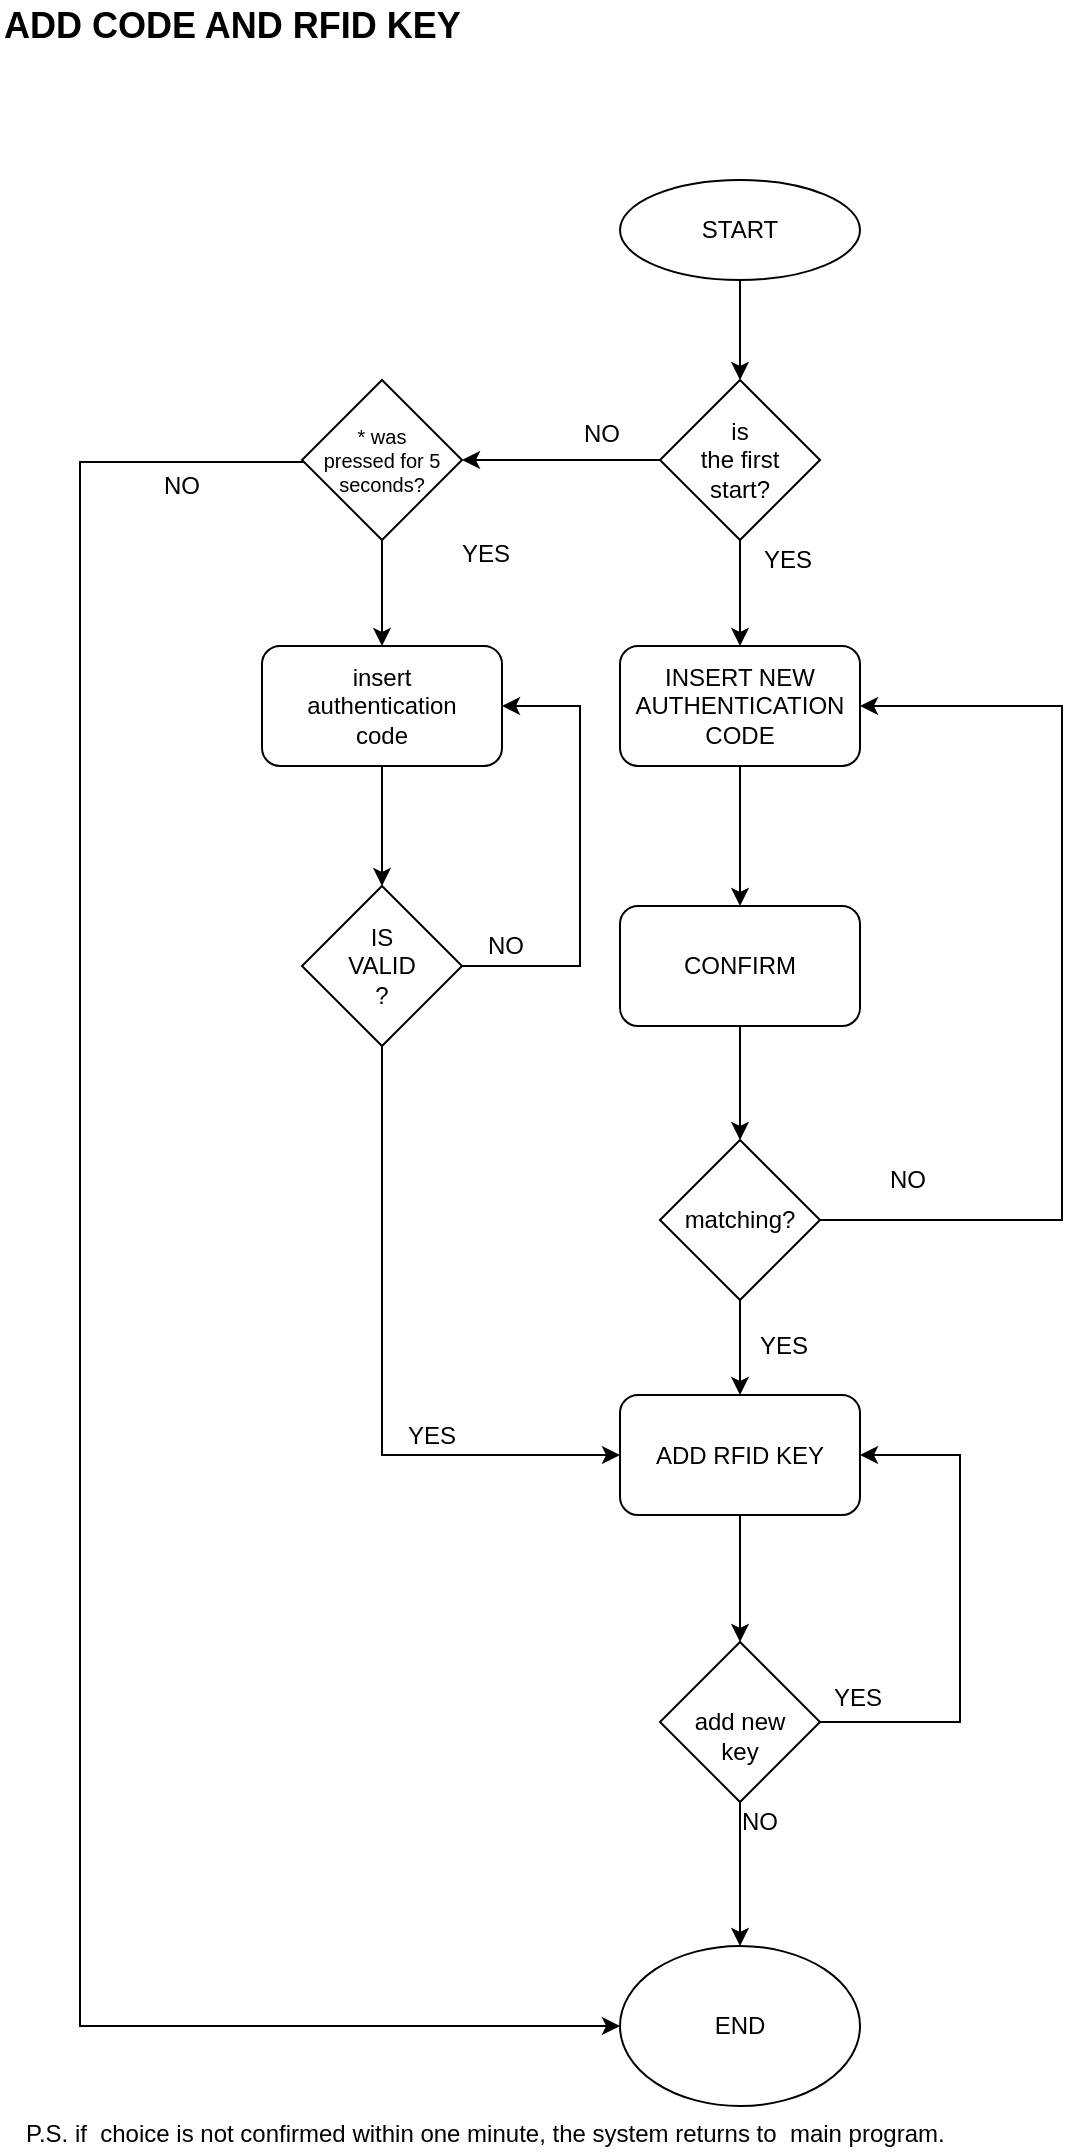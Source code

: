 <mxfile version="11.1.2" type="github"><diagram id="GzJ5kb_HZyxEJcBnKKYt" name="Page-1"><mxGraphModel dx="1422" dy="743" grid="1" gridSize="10" guides="1" tooltips="1" connect="1" arrows="1" fold="1" page="1" pageScale="1" pageWidth="827" pageHeight="1169" math="0" shadow="0"><root><mxCell id="0"/><mxCell id="1" parent="0"/><mxCell id="JQCsbGnRsWV4-WamZks8-3" style="edgeStyle=orthogonalEdgeStyle;rounded=0;orthogonalLoop=1;jettySize=auto;html=1;entryX=0.5;entryY=0;entryDx=0;entryDy=0;" parent="1" source="JQCsbGnRsWV4-WamZks8-1" target="JQCsbGnRsWV4-WamZks8-2" edge="1"><mxGeometry relative="1" as="geometry"/></mxCell><mxCell id="JQCsbGnRsWV4-WamZks8-1" value="START" style="ellipse;whiteSpace=wrap;html=1;" parent="1" vertex="1"><mxGeometry x="390" y="147" width="120" height="50" as="geometry"/></mxCell><mxCell id="JQCsbGnRsWV4-WamZks8-8" style="edgeStyle=orthogonalEdgeStyle;rounded=0;orthogonalLoop=1;jettySize=auto;html=1;exitX=0.5;exitY=1;exitDx=0;exitDy=0;entryX=0.5;entryY=0;entryDx=0;entryDy=0;" parent="1" source="JQCsbGnRsWV4-WamZks8-2" target="JQCsbGnRsWV4-WamZks8-7" edge="1"><mxGeometry relative="1" as="geometry"><mxPoint x="450" y="357" as="targetPoint"/></mxGeometry></mxCell><mxCell id="ACOr25gVCpzw2QxYrwrL-16" style="edgeStyle=orthogonalEdgeStyle;rounded=0;orthogonalLoop=1;jettySize=auto;html=1;entryX=1;entryY=0.5;entryDx=0;entryDy=0;" parent="1" source="JQCsbGnRsWV4-WamZks8-2" target="ACOr25gVCpzw2QxYrwrL-15" edge="1"><mxGeometry relative="1" as="geometry"/></mxCell><mxCell id="JQCsbGnRsWV4-WamZks8-2" value="&lt;div&gt;is &lt;br&gt;&lt;/div&gt;&lt;div&gt;the first &lt;br&gt;&lt;/div&gt;&lt;div&gt;start?&lt;/div&gt;" style="rhombus;whiteSpace=wrap;html=1;" parent="1" vertex="1"><mxGeometry x="410" y="247" width="80" height="80" as="geometry"/></mxCell><mxCell id="JQCsbGnRsWV4-WamZks8-6" value="NO" style="text;html=1;resizable=0;points=[];autosize=1;align=left;verticalAlign=top;spacingTop=-4;" parent="1" vertex="1"><mxGeometry x="370" y="264" width="30" height="20" as="geometry"/></mxCell><mxCell id="JQCsbGnRsWV4-WamZks8-11" style="edgeStyle=orthogonalEdgeStyle;rounded=0;orthogonalLoop=1;jettySize=auto;html=1;entryX=0.5;entryY=0;entryDx=0;entryDy=0;" parent="1" source="JQCsbGnRsWV4-WamZks8-7" target="ACOr25gVCpzw2QxYrwrL-12" edge="1"><mxGeometry relative="1" as="geometry"><mxPoint x="450" y="470" as="targetPoint"/></mxGeometry></mxCell><mxCell id="JQCsbGnRsWV4-WamZks8-7" value="&lt;div&gt;INSERT NEW&lt;/div&gt;&lt;div&gt;AUTHENTICATION&lt;/div&gt;&lt;div&gt;CODE&lt;/div&gt;" style="rounded=1;whiteSpace=wrap;html=1;" parent="1" vertex="1"><mxGeometry x="390" y="380" width="120" height="60" as="geometry"/></mxCell><mxCell id="JQCsbGnRsWV4-WamZks8-9" value="YES" style="text;html=1;resizable=0;points=[];autosize=1;align=left;verticalAlign=top;spacingTop=-4;" parent="1" vertex="1"><mxGeometry x="460" y="327" width="40" height="20" as="geometry"/></mxCell><mxCell id="ACOr25gVCpzw2QxYrwrL-34" style="edgeStyle=orthogonalEdgeStyle;rounded=0;orthogonalLoop=1;jettySize=auto;html=1;exitX=1;exitY=0.5;exitDx=0;exitDy=0;entryX=1;entryY=0.5;entryDx=0;entryDy=0;" parent="1" source="JQCsbGnRsWV4-WamZks8-10" target="ACOr25gVCpzw2QxYrwrL-22" edge="1"><mxGeometry relative="1" as="geometry"><Array as="points"><mxPoint x="370" y="540"/><mxPoint x="370" y="410"/></Array></mxGeometry></mxCell><mxCell id="ACOr25gVCpzw2QxYrwrL-39" style="edgeStyle=orthogonalEdgeStyle;rounded=0;orthogonalLoop=1;jettySize=auto;html=1;entryX=0;entryY=0.5;entryDx=0;entryDy=0;" parent="1" source="JQCsbGnRsWV4-WamZks8-10" target="ACOr25gVCpzw2QxYrwrL-3" edge="1"><mxGeometry relative="1" as="geometry"><Array as="points"><mxPoint x="271" y="785"/></Array></mxGeometry></mxCell><mxCell id="JQCsbGnRsWV4-WamZks8-10" value="&lt;div&gt;IS &lt;br&gt;&lt;/div&gt;&lt;div&gt;VALID&lt;br&gt;&lt;/div&gt;?" style="rhombus;whiteSpace=wrap;html=1;" parent="1" vertex="1"><mxGeometry x="231" y="500" width="80" height="80" as="geometry"/></mxCell><mxCell id="JQCsbGnRsWV4-WamZks8-13" value="NO" style="text;html=1;resizable=0;points=[];autosize=1;align=left;verticalAlign=top;spacingTop=-4;" parent="1" vertex="1"><mxGeometry x="322" y="520" width="30" height="20" as="geometry"/></mxCell><mxCell id="ACOr25gVCpzw2QxYrwrL-36" style="edgeStyle=orthogonalEdgeStyle;rounded=0;orthogonalLoop=1;jettySize=auto;html=1;entryX=0.5;entryY=0;entryDx=0;entryDy=0;" parent="1" source="ACOr25gVCpzw2QxYrwrL-3" target="ACOr25gVCpzw2QxYrwrL-35" edge="1"><mxGeometry relative="1" as="geometry"/></mxCell><mxCell id="ACOr25gVCpzw2QxYrwrL-3" value="ADD RFID KEY" style="rounded=1;whiteSpace=wrap;html=1;" parent="1" vertex="1"><mxGeometry x="390" y="754.5" width="120" height="60" as="geometry"/></mxCell><mxCell id="ACOr25gVCpzw2QxYrwrL-44" style="edgeStyle=orthogonalEdgeStyle;rounded=0;orthogonalLoop=1;jettySize=auto;html=1;exitX=0.5;exitY=1;exitDx=0;exitDy=0;entryX=0.5;entryY=0;entryDx=0;entryDy=0;" parent="1" source="ACOr25gVCpzw2QxYrwrL-12" target="ACOr25gVCpzw2QxYrwrL-43" edge="1"><mxGeometry relative="1" as="geometry"/></mxCell><mxCell id="ACOr25gVCpzw2QxYrwrL-12" value="CONFIRM" style="rounded=1;whiteSpace=wrap;html=1;" parent="1" vertex="1"><mxGeometry x="390" y="510" width="120" height="60" as="geometry"/></mxCell><mxCell id="ACOr25gVCpzw2QxYrwrL-17" style="edgeStyle=orthogonalEdgeStyle;rounded=0;orthogonalLoop=1;jettySize=auto;html=1;entryX=0;entryY=0.5;entryDx=0;entryDy=0;" parent="1" source="ACOr25gVCpzw2QxYrwrL-15" target="ufUKAyT2OznpqBrO6CIl-1" edge="1"><mxGeometry relative="1" as="geometry"><mxPoint x="120.429" y="380.429" as="targetPoint"/><Array as="points"><mxPoint x="120" y="288"/><mxPoint x="120" y="1070"/></Array></mxGeometry></mxCell><mxCell id="ACOr25gVCpzw2QxYrwrL-24" style="edgeStyle=orthogonalEdgeStyle;rounded=0;orthogonalLoop=1;jettySize=auto;html=1;entryX=0.5;entryY=0;entryDx=0;entryDy=0;" parent="1" source="ACOr25gVCpzw2QxYrwrL-15" target="ACOr25gVCpzw2QxYrwrL-22" edge="1"><mxGeometry relative="1" as="geometry"/></mxCell><mxCell id="ACOr25gVCpzw2QxYrwrL-15" value="&lt;div style=&quot;font-size: 10px&quot;&gt;&lt;font style=&quot;font-size: 10px&quot;&gt;* was &lt;br&gt;&lt;/font&gt;&lt;/div&gt;&lt;div style=&quot;font-size: 10px&quot;&gt;&lt;font style=&quot;font-size: 10px&quot;&gt;pressed for 5 seconds?&lt;/font&gt;&lt;/div&gt;" style="rhombus;whiteSpace=wrap;html=1;" parent="1" vertex="1"><mxGeometry x="231" y="247" width="80" height="80" as="geometry"/></mxCell><mxCell id="ACOr25gVCpzw2QxYrwrL-19" value="NO" style="text;html=1;resizable=0;points=[];autosize=1;align=left;verticalAlign=top;spacingTop=-4;" parent="1" vertex="1"><mxGeometry x="160" y="290" width="30" height="20" as="geometry"/></mxCell><mxCell id="ACOr25gVCpzw2QxYrwrL-20" value="YES" style="text;html=1;resizable=0;points=[];autosize=1;align=left;verticalAlign=top;spacingTop=-4;" parent="1" vertex="1"><mxGeometry x="309" y="324" width="40" height="20" as="geometry"/></mxCell><mxCell id="ACOr25gVCpzw2QxYrwrL-25" style="edgeStyle=orthogonalEdgeStyle;rounded=0;orthogonalLoop=1;jettySize=auto;html=1;entryX=0.5;entryY=0;entryDx=0;entryDy=0;" parent="1" source="ACOr25gVCpzw2QxYrwrL-22" target="JQCsbGnRsWV4-WamZks8-10" edge="1"><mxGeometry relative="1" as="geometry"/></mxCell><mxCell id="ACOr25gVCpzw2QxYrwrL-22" value="&lt;div&gt;insert &lt;br&gt;&lt;/div&gt;&lt;div&gt;authentication&lt;/div&gt;&lt;div&gt;code&lt;/div&gt;" style="rounded=1;whiteSpace=wrap;html=1;" parent="1" vertex="1"><mxGeometry x="211" y="380" width="120" height="60" as="geometry"/></mxCell><mxCell id="ACOr25gVCpzw2QxYrwrL-33" value="YES" style="text;html=1;resizable=0;points=[];autosize=1;align=left;verticalAlign=top;spacingTop=-4;" parent="1" vertex="1"><mxGeometry x="282" y="764.5" width="40" height="20" as="geometry"/></mxCell><mxCell id="ACOr25gVCpzw2QxYrwrL-37" style="edgeStyle=orthogonalEdgeStyle;rounded=0;orthogonalLoop=1;jettySize=auto;html=1;entryX=0.5;entryY=0;entryDx=0;entryDy=0;" parent="1" source="ACOr25gVCpzw2QxYrwrL-35" target="ufUKAyT2OznpqBrO6CIl-1" edge="1"><mxGeometry relative="1" as="geometry"><mxPoint x="450" y="1021" as="targetPoint"/></mxGeometry></mxCell><mxCell id="ACOr25gVCpzw2QxYrwrL-38" style="edgeStyle=orthogonalEdgeStyle;rounded=0;orthogonalLoop=1;jettySize=auto;html=1;entryX=1;entryY=0.5;entryDx=0;entryDy=0;" parent="1" source="ACOr25gVCpzw2QxYrwrL-35" target="ACOr25gVCpzw2QxYrwrL-3" edge="1"><mxGeometry relative="1" as="geometry"><Array as="points"><mxPoint x="560" y="918"/><mxPoint x="560" y="785"/></Array></mxGeometry></mxCell><mxCell id="ACOr25gVCpzw2QxYrwrL-35" value="&lt;div&gt;&lt;br&gt;&lt;/div&gt;&lt;div&gt;add new&lt;/div&gt;&lt;div&gt;key&lt;br&gt;&lt;/div&gt;" style="rhombus;whiteSpace=wrap;html=1;" parent="1" vertex="1"><mxGeometry x="410" y="878" width="80" height="80" as="geometry"/></mxCell><mxCell id="ACOr25gVCpzw2QxYrwrL-40" value="YES" style="text;html=1;resizable=0;points=[];autosize=1;align=left;verticalAlign=top;spacingTop=-4;" parent="1" vertex="1"><mxGeometry x="495" y="895.5" width="40" height="20" as="geometry"/></mxCell><mxCell id="ACOr25gVCpzw2QxYrwrL-41" value="NO" style="text;html=1;resizable=0;points=[];autosize=1;align=left;verticalAlign=top;spacingTop=-4;" parent="1" vertex="1"><mxGeometry x="449" y="958" width="30" height="20" as="geometry"/></mxCell><mxCell id="ACOr25gVCpzw2QxYrwrL-42" value="P.S. if&amp;nbsp; choice is not confirmed within one minute, the system returns to&amp;nbsp; main program." style="text;html=1;resizable=0;points=[];autosize=1;align=left;verticalAlign=top;spacingTop=-4;" parent="1" vertex="1"><mxGeometry x="91" y="1114" width="490" height="20" as="geometry"/></mxCell><mxCell id="ACOr25gVCpzw2QxYrwrL-45" style="edgeStyle=orthogonalEdgeStyle;rounded=0;orthogonalLoop=1;jettySize=auto;html=1;exitX=1;exitY=0.5;exitDx=0;exitDy=0;entryX=1;entryY=0.5;entryDx=0;entryDy=0;" parent="1" source="ACOr25gVCpzw2QxYrwrL-43" target="JQCsbGnRsWV4-WamZks8-7" edge="1"><mxGeometry relative="1" as="geometry"><Array as="points"><mxPoint x="611" y="667"/><mxPoint x="611" y="410"/></Array></mxGeometry></mxCell><mxCell id="ACOr25gVCpzw2QxYrwrL-47" style="edgeStyle=orthogonalEdgeStyle;rounded=0;orthogonalLoop=1;jettySize=auto;html=1;exitX=0.5;exitY=1;exitDx=0;exitDy=0;entryX=0.5;entryY=0;entryDx=0;entryDy=0;" parent="1" source="ACOr25gVCpzw2QxYrwrL-43" target="ACOr25gVCpzw2QxYrwrL-3" edge="1"><mxGeometry relative="1" as="geometry"/></mxCell><mxCell id="ACOr25gVCpzw2QxYrwrL-43" value="matching?" style="rhombus;whiteSpace=wrap;html=1;" parent="1" vertex="1"><mxGeometry x="410" y="627" width="80" height="80" as="geometry"/></mxCell><mxCell id="ACOr25gVCpzw2QxYrwrL-46" value="NO" style="text;html=1;resizable=0;points=[];autosize=1;align=left;verticalAlign=top;spacingTop=-4;" parent="1" vertex="1"><mxGeometry x="523" y="637" width="30" height="20" as="geometry"/></mxCell><mxCell id="ACOr25gVCpzw2QxYrwrL-48" value="YES" style="text;html=1;resizable=0;points=[];autosize=1;align=left;verticalAlign=top;spacingTop=-4;" parent="1" vertex="1"><mxGeometry x="458" y="720" width="40" height="20" as="geometry"/></mxCell><mxCell id="ufUKAyT2OznpqBrO6CIl-1" value="END" style="ellipse;whiteSpace=wrap;html=1;" vertex="1" parent="1"><mxGeometry x="390" y="1030" width="120" height="80" as="geometry"/></mxCell><mxCell id="ufUKAyT2OznpqBrO6CIl-2" value="&lt;font style=&quot;font-size: 18px&quot;&gt;&lt;b&gt;ADD CODE AND RFID KEY&lt;/b&gt;&lt;/font&gt;" style="text;html=1;resizable=0;points=[];autosize=1;align=left;verticalAlign=top;spacingTop=-4;strokeWidth=3;" vertex="1" parent="1"><mxGeometry x="80" y="57" width="240" height="20" as="geometry"/></mxCell></root></mxGraphModel></diagram></mxfile>